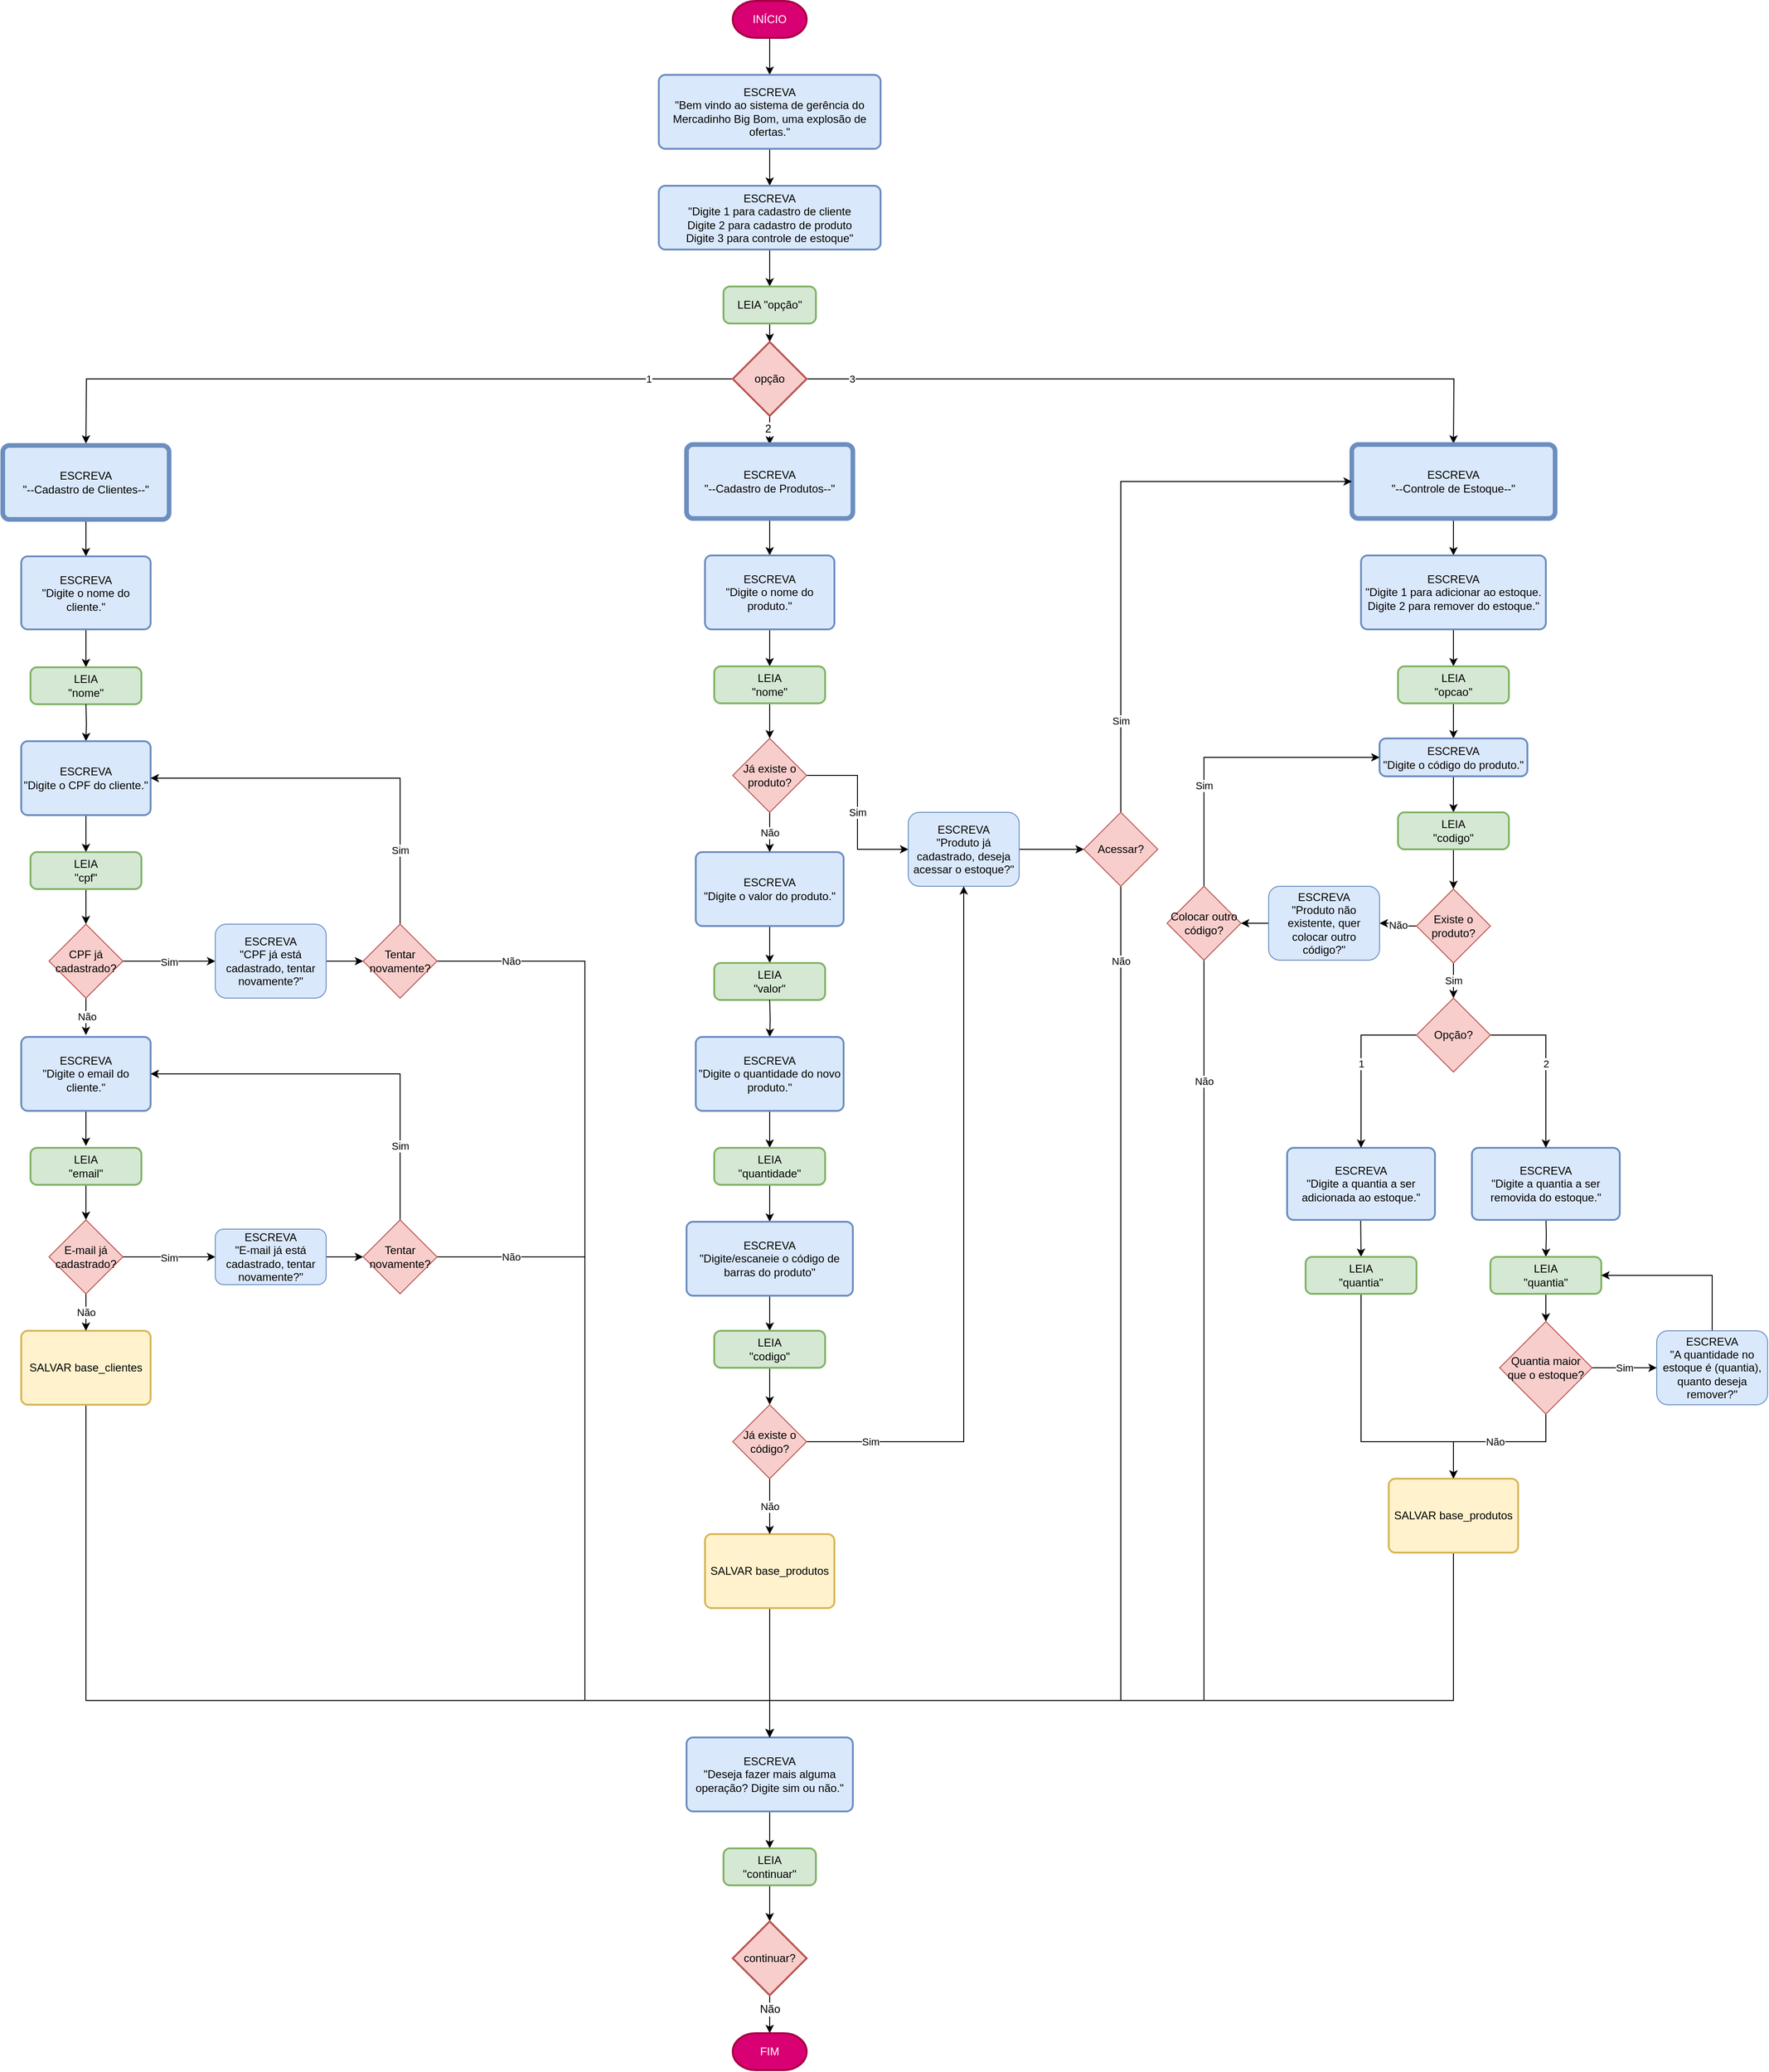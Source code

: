 <mxfile version="12.9.11" type="github"><diagram id="C5RBs43oDa-KdzZeNtuy" name="Page-1"><mxGraphModel dx="3129" dy="794" grid="1" gridSize="10" guides="1" tooltips="1" connect="1" arrows="1" fold="1" page="1" pageScale="1" pageWidth="827" pageHeight="1169" background="#ffffff" math="0" shadow="0"><root><mxCell id="WIyWlLk6GJQsqaUBKTNV-0"/><mxCell id="WIyWlLk6GJQsqaUBKTNV-1" parent="WIyWlLk6GJQsqaUBKTNV-0"/><mxCell id="BVoDwXo_lcOtMgnXCkZF-5" style="edgeStyle=orthogonalEdgeStyle;rounded=0;orthogonalLoop=1;jettySize=auto;html=1;entryX=0.5;entryY=0;entryDx=0;entryDy=0;" parent="WIyWlLk6GJQsqaUBKTNV-1" source="BVoDwXo_lcOtMgnXCkZF-3" target="BVoDwXo_lcOtMgnXCkZF-4" edge="1"><mxGeometry relative="1" as="geometry"/></mxCell><mxCell id="BVoDwXo_lcOtMgnXCkZF-3" value="INÍCIO" style="strokeWidth=2;html=1;shape=mxgraph.flowchart.terminator;whiteSpace=wrap;fillColor=#d80073;strokeColor=#A50040;fontColor=#ffffff;" parent="WIyWlLk6GJQsqaUBKTNV-1" vertex="1"><mxGeometry x="320" y="1" width="80" height="40" as="geometry"/></mxCell><mxCell id="BVoDwXo_lcOtMgnXCkZF-7" style="edgeStyle=orthogonalEdgeStyle;rounded=0;orthogonalLoop=1;jettySize=auto;html=1;" parent="WIyWlLk6GJQsqaUBKTNV-1" source="BVoDwXo_lcOtMgnXCkZF-4" target="BVoDwXo_lcOtMgnXCkZF-6" edge="1"><mxGeometry relative="1" as="geometry"/></mxCell><mxCell id="BVoDwXo_lcOtMgnXCkZF-4" value="ESCREVA&lt;br&gt;&quot;Bem vindo ao sistema de gerência do Mercadinho Big Bom, uma explosão de ofertas.&quot;" style="rounded=1;whiteSpace=wrap;html=1;absoluteArcSize=1;arcSize=14;strokeWidth=2;fillColor=#dae8fc;strokeColor=#6c8ebf;" parent="WIyWlLk6GJQsqaUBKTNV-1" vertex="1"><mxGeometry x="240" y="81" width="240" height="80" as="geometry"/></mxCell><mxCell id="BVoDwXo_lcOtMgnXCkZF-12" style="edgeStyle=orthogonalEdgeStyle;rounded=0;orthogonalLoop=1;jettySize=auto;html=1;entryX=0.5;entryY=0;entryDx=0;entryDy=0;" parent="WIyWlLk6GJQsqaUBKTNV-1" source="BVoDwXo_lcOtMgnXCkZF-6" target="BVoDwXo_lcOtMgnXCkZF-9" edge="1"><mxGeometry relative="1" as="geometry"/></mxCell><mxCell id="BVoDwXo_lcOtMgnXCkZF-6" value="ESCREVA&lt;br&gt;&quot;Digite 1 para cadastro de cliente&lt;br&gt;Digite 2 para cadastro de produto&lt;br&gt;Digite 3 para controle de estoque&quot;" style="rounded=1;whiteSpace=wrap;html=1;absoluteArcSize=1;arcSize=14;strokeWidth=2;fillColor=#dae8fc;strokeColor=#6c8ebf;" parent="WIyWlLk6GJQsqaUBKTNV-1" vertex="1"><mxGeometry x="240" y="201" width="240" height="69" as="geometry"/></mxCell><mxCell id="BVoDwXo_lcOtMgnXCkZF-13" style="edgeStyle=orthogonalEdgeStyle;rounded=0;orthogonalLoop=1;jettySize=auto;html=1;" parent="WIyWlLk6GJQsqaUBKTNV-1" source="BVoDwXo_lcOtMgnXCkZF-9" target="BVoDwXo_lcOtMgnXCkZF-11" edge="1"><mxGeometry relative="1" as="geometry"/></mxCell><mxCell id="BVoDwXo_lcOtMgnXCkZF-9" value="LEIA &quot;opção&quot;" style="rounded=1;whiteSpace=wrap;html=1;absoluteArcSize=1;arcSize=14;strokeWidth=2;fillColor=#d5e8d4;strokeColor=#82b366;" parent="WIyWlLk6GJQsqaUBKTNV-1" vertex="1"><mxGeometry x="310" y="310" width="100" height="40" as="geometry"/></mxCell><mxCell id="BVoDwXo_lcOtMgnXCkZF-18" style="edgeStyle=orthogonalEdgeStyle;rounded=0;orthogonalLoop=1;jettySize=auto;html=1;entryX=0.5;entryY=0;entryDx=0;entryDy=0;" parent="WIyWlLk6GJQsqaUBKTNV-1" source="BVoDwXo_lcOtMgnXCkZF-11" target="BVoDwXo_lcOtMgnXCkZF-16" edge="1"><mxGeometry relative="1" as="geometry"/></mxCell><mxCell id="aIWWECX-YyNo6HcK_Kjw-95" value="3" style="edgeStyle=orthogonalEdgeStyle;rounded=0;orthogonalLoop=1;jettySize=auto;html=1;exitX=1;exitY=0.5;exitDx=0;exitDy=0;exitPerimeter=0;" parent="WIyWlLk6GJQsqaUBKTNV-1" source="BVoDwXo_lcOtMgnXCkZF-11" edge="1"><mxGeometry x="-0.87" relative="1" as="geometry"><mxPoint x="1100" y="480.0" as="targetPoint"/><mxPoint x="-1" as="offset"/></mxGeometry></mxCell><mxCell id="aIWWECX-YyNo6HcK_Kjw-96" value="1" style="edgeStyle=orthogonalEdgeStyle;rounded=0;orthogonalLoop=1;jettySize=auto;html=1;exitX=0;exitY=0.5;exitDx=0;exitDy=0;exitPerimeter=0;" parent="WIyWlLk6GJQsqaUBKTNV-1" source="BVoDwXo_lcOtMgnXCkZF-11" edge="1"><mxGeometry x="-0.766" relative="1" as="geometry"><mxPoint x="-380.0" y="480.0" as="targetPoint"/><mxPoint x="-1" as="offset"/></mxGeometry></mxCell><mxCell id="BVoDwXo_lcOtMgnXCkZF-11" value="opção" style="strokeWidth=2;html=1;shape=mxgraph.flowchart.decision;whiteSpace=wrap;fillColor=#f8cecc;strokeColor=#b85450;" parent="WIyWlLk6GJQsqaUBKTNV-1" vertex="1"><mxGeometry x="320" y="370" width="80" height="80" as="geometry"/></mxCell><mxCell id="BVoDwXo_lcOtMgnXCkZF-27" style="edgeStyle=orthogonalEdgeStyle;rounded=0;orthogonalLoop=1;jettySize=auto;html=1;entryX=0.5;entryY=0;entryDx=0;entryDy=0;" parent="WIyWlLk6GJQsqaUBKTNV-1" source="BVoDwXo_lcOtMgnXCkZF-15" target="BVoDwXo_lcOtMgnXCkZF-26" edge="1"><mxGeometry relative="1" as="geometry"/></mxCell><mxCell id="BVoDwXo_lcOtMgnXCkZF-15" value="ESCREVA&lt;br&gt;&quot;--Cadastro de Clientes--&quot;" style="rounded=1;whiteSpace=wrap;html=1;absoluteArcSize=1;arcSize=14;strokeWidth=5;fillColor=#dae8fc;strokeColor=#6c8ebf;" parent="WIyWlLk6GJQsqaUBKTNV-1" vertex="1"><mxGeometry x="-470" y="482" width="180" height="80" as="geometry"/></mxCell><mxCell id="BVoDwXo_lcOtMgnXCkZF-61" style="edgeStyle=orthogonalEdgeStyle;rounded=0;orthogonalLoop=1;jettySize=auto;html=1;" parent="WIyWlLk6GJQsqaUBKTNV-1" source="BVoDwXo_lcOtMgnXCkZF-16" target="BVoDwXo_lcOtMgnXCkZF-60" edge="1"><mxGeometry relative="1" as="geometry"/></mxCell><mxCell id="BVoDwXo_lcOtMgnXCkZF-16" value="ESCREVA&lt;br&gt;&quot;--Cadastro de Produtos--&quot;" style="rounded=1;whiteSpace=wrap;html=1;absoluteArcSize=1;arcSize=14;strokeWidth=5;fillColor=#dae8fc;strokeColor=#6c8ebf;" parent="WIyWlLk6GJQsqaUBKTNV-1" vertex="1"><mxGeometry x="270" y="481" width="180" height="80" as="geometry"/></mxCell><mxCell id="BVoDwXo_lcOtMgnXCkZF-83" style="edgeStyle=orthogonalEdgeStyle;rounded=0;orthogonalLoop=1;jettySize=auto;html=1;entryX=0.5;entryY=0;entryDx=0;entryDy=0;" parent="WIyWlLk6GJQsqaUBKTNV-1" source="BVoDwXo_lcOtMgnXCkZF-17" target="BVoDwXo_lcOtMgnXCkZF-82" edge="1"><mxGeometry relative="1" as="geometry"/></mxCell><mxCell id="BVoDwXo_lcOtMgnXCkZF-17" value="ESCREVA&lt;br&gt;&quot;--Controle de Estoque--&quot;" style="rounded=1;whiteSpace=wrap;html=1;absoluteArcSize=1;arcSize=14;strokeWidth=5;fillColor=#dae8fc;strokeColor=#6c8ebf;" parent="WIyWlLk6GJQsqaUBKTNV-1" vertex="1"><mxGeometry x="990" y="481" width="220" height="80" as="geometry"/></mxCell><mxCell id="BVoDwXo_lcOtMgnXCkZF-24" value="2" style="text;html=1;align=center;verticalAlign=middle;resizable=0;points=[];labelBackgroundColor=#ffffff;" parent="WIyWlLk6GJQsqaUBKTNV-1" vertex="1" connectable="0"><mxGeometry x="450" y="441" as="geometry"><mxPoint x="-92.41" y="23" as="offset"/></mxGeometry></mxCell><mxCell id="BVoDwXo_lcOtMgnXCkZF-29" style="edgeStyle=orthogonalEdgeStyle;rounded=0;orthogonalLoop=1;jettySize=auto;html=1;entryX=0.5;entryY=0;entryDx=0;entryDy=0;" parent="WIyWlLk6GJQsqaUBKTNV-1" source="BVoDwXo_lcOtMgnXCkZF-26" target="BVoDwXo_lcOtMgnXCkZF-28" edge="1"><mxGeometry relative="1" as="geometry"/></mxCell><mxCell id="BVoDwXo_lcOtMgnXCkZF-26" value="ESCREVA&lt;br&gt;&quot;Digite o nome do cliente.&quot;" style="rounded=1;whiteSpace=wrap;html=1;absoluteArcSize=1;arcSize=14;strokeWidth=2;fillColor=#dae8fc;strokeColor=#6c8ebf;" parent="WIyWlLk6GJQsqaUBKTNV-1" vertex="1"><mxGeometry x="-450" y="602" width="140" height="79" as="geometry"/></mxCell><mxCell id="BVoDwXo_lcOtMgnXCkZF-28" value="LEIA&lt;br&gt;&quot;nome&quot;" style="rounded=1;whiteSpace=wrap;html=1;absoluteArcSize=1;arcSize=14;strokeWidth=2;fillColor=#d5e8d4;strokeColor=#82b366;" parent="WIyWlLk6GJQsqaUBKTNV-1" vertex="1"><mxGeometry x="-440" y="722" width="120" height="40" as="geometry"/></mxCell><mxCell id="BVoDwXo_lcOtMgnXCkZF-37" style="edgeStyle=orthogonalEdgeStyle;rounded=0;orthogonalLoop=1;jettySize=auto;html=1;entryX=0.5;entryY=0;entryDx=0;entryDy=0;" parent="WIyWlLk6GJQsqaUBKTNV-1" target="BVoDwXo_lcOtMgnXCkZF-39" edge="1"><mxGeometry relative="1" as="geometry"><mxPoint x="-380" y="762" as="sourcePoint"/></mxGeometry></mxCell><mxCell id="BVoDwXo_lcOtMgnXCkZF-38" style="edgeStyle=orthogonalEdgeStyle;rounded=0;orthogonalLoop=1;jettySize=auto;html=1;entryX=0.5;entryY=0;entryDx=0;entryDy=0;" parent="WIyWlLk6GJQsqaUBKTNV-1" source="BVoDwXo_lcOtMgnXCkZF-39" target="BVoDwXo_lcOtMgnXCkZF-40" edge="1"><mxGeometry relative="1" as="geometry"/></mxCell><mxCell id="BVoDwXo_lcOtMgnXCkZF-39" value="ESCREVA&lt;br&gt;&quot;Digite o CPF do cliente.&quot;" style="rounded=1;whiteSpace=wrap;html=1;absoluteArcSize=1;arcSize=14;strokeWidth=2;fillColor=#dae8fc;strokeColor=#6c8ebf;" parent="WIyWlLk6GJQsqaUBKTNV-1" vertex="1"><mxGeometry x="-450" y="802" width="140" height="80" as="geometry"/></mxCell><mxCell id="aIWWECX-YyNo6HcK_Kjw-25" style="edgeStyle=orthogonalEdgeStyle;rounded=0;orthogonalLoop=1;jettySize=auto;html=1;exitX=0.5;exitY=1;exitDx=0;exitDy=0;entryX=0.5;entryY=0;entryDx=0;entryDy=0;" parent="WIyWlLk6GJQsqaUBKTNV-1" source="BVoDwXo_lcOtMgnXCkZF-40" target="aIWWECX-YyNo6HcK_Kjw-24" edge="1"><mxGeometry relative="1" as="geometry"/></mxCell><mxCell id="BVoDwXo_lcOtMgnXCkZF-40" value="LEIA&lt;br&gt;&quot;cpf&quot;" style="rounded=1;whiteSpace=wrap;html=1;absoluteArcSize=1;arcSize=14;strokeWidth=2;fillColor=#d5e8d4;strokeColor=#82b366;" parent="WIyWlLk6GJQsqaUBKTNV-1" vertex="1"><mxGeometry x="-440" y="922" width="120" height="40" as="geometry"/></mxCell><mxCell id="aIWWECX-YyNo6HcK_Kjw-42" style="edgeStyle=orthogonalEdgeStyle;rounded=0;orthogonalLoop=1;jettySize=auto;html=1;exitX=0.5;exitY=1;exitDx=0;exitDy=0;" parent="WIyWlLk6GJQsqaUBKTNV-1" source="BVoDwXo_lcOtMgnXCkZF-43" edge="1"><mxGeometry relative="1" as="geometry"><mxPoint x="-380" y="1240" as="targetPoint"/></mxGeometry></mxCell><mxCell id="BVoDwXo_lcOtMgnXCkZF-43" value="ESCREVA&lt;br&gt;&quot;Digite o email do cliente.&quot;" style="rounded=1;whiteSpace=wrap;html=1;absoluteArcSize=1;arcSize=14;strokeWidth=2;fillColor=#dae8fc;strokeColor=#6c8ebf;" parent="WIyWlLk6GJQsqaUBKTNV-1" vertex="1"><mxGeometry x="-450" y="1122" width="140" height="80" as="geometry"/></mxCell><mxCell id="aIWWECX-YyNo6HcK_Kjw-43" style="edgeStyle=orthogonalEdgeStyle;rounded=0;orthogonalLoop=1;jettySize=auto;html=1;exitX=0.5;exitY=1;exitDx=0;exitDy=0;entryX=0.5;entryY=0;entryDx=0;entryDy=0;" parent="WIyWlLk6GJQsqaUBKTNV-1" source="BVoDwXo_lcOtMgnXCkZF-44" target="aIWWECX-YyNo6HcK_Kjw-35" edge="1"><mxGeometry relative="1" as="geometry"/></mxCell><mxCell id="BVoDwXo_lcOtMgnXCkZF-44" value="LEIA&lt;br&gt;&quot;email&quot;" style="rounded=1;whiteSpace=wrap;html=1;absoluteArcSize=1;arcSize=14;strokeWidth=2;fillColor=#d5e8d4;strokeColor=#82b366;" parent="WIyWlLk6GJQsqaUBKTNV-1" vertex="1"><mxGeometry x="-440" y="1242" width="120" height="40" as="geometry"/></mxCell><mxCell id="BVoDwXo_lcOtMgnXCkZF-50" style="edgeStyle=orthogonalEdgeStyle;rounded=0;orthogonalLoop=1;jettySize=auto;html=1;entryX=0.5;entryY=0;entryDx=0;entryDy=0;" parent="WIyWlLk6GJQsqaUBKTNV-1" source="BVoDwXo_lcOtMgnXCkZF-47" target="BVoDwXo_lcOtMgnXCkZF-49" edge="1"><mxGeometry relative="1" as="geometry"/></mxCell><mxCell id="BVoDwXo_lcOtMgnXCkZF-47" value="ESCREVA&lt;br&gt;&quot;Deseja fazer mais alguma operação? Digite sim ou não.&quot;" style="rounded=1;whiteSpace=wrap;html=1;absoluteArcSize=1;arcSize=14;strokeWidth=2;fillColor=#dae8fc;strokeColor=#6c8ebf;" parent="WIyWlLk6GJQsqaUBKTNV-1" vertex="1"><mxGeometry x="270" y="1880" width="180" height="80" as="geometry"/></mxCell><mxCell id="BVoDwXo_lcOtMgnXCkZF-52" style="edgeStyle=orthogonalEdgeStyle;rounded=0;orthogonalLoop=1;jettySize=auto;html=1;exitX=0.5;exitY=1;exitDx=0;exitDy=0;" parent="WIyWlLk6GJQsqaUBKTNV-1" source="BVoDwXo_lcOtMgnXCkZF-49" target="BVoDwXo_lcOtMgnXCkZF-51" edge="1"><mxGeometry relative="1" as="geometry"><mxPoint x="350" y="2049" as="sourcePoint"/></mxGeometry></mxCell><mxCell id="BVoDwXo_lcOtMgnXCkZF-49" value="LEIA&lt;br&gt;&quot;continuar&quot;" style="rounded=1;whiteSpace=wrap;html=1;absoluteArcSize=1;arcSize=14;strokeWidth=2;fillColor=#d5e8d4;strokeColor=#82b366;" parent="WIyWlLk6GJQsqaUBKTNV-1" vertex="1"><mxGeometry x="310" y="2000" width="100" height="40" as="geometry"/></mxCell><mxCell id="BVoDwXo_lcOtMgnXCkZF-54" style="edgeStyle=orthogonalEdgeStyle;rounded=0;orthogonalLoop=1;jettySize=auto;html=1;entryX=0.5;entryY=0;entryDx=0;entryDy=0;entryPerimeter=0;" parent="WIyWlLk6GJQsqaUBKTNV-1" source="BVoDwXo_lcOtMgnXCkZF-51" target="BVoDwXo_lcOtMgnXCkZF-53" edge="1"><mxGeometry relative="1" as="geometry"/></mxCell><mxCell id="BVoDwXo_lcOtMgnXCkZF-55" value="Não" style="text;html=1;align=center;verticalAlign=middle;resizable=0;points=[];labelBackgroundColor=#ffffff;" parent="BVoDwXo_lcOtMgnXCkZF-54" vertex="1" connectable="0"><mxGeometry x="-0.26" y="2" relative="1" as="geometry"><mxPoint x="-2" as="offset"/></mxGeometry></mxCell><mxCell id="BVoDwXo_lcOtMgnXCkZF-51" value="continuar?" style="strokeWidth=2;html=1;shape=mxgraph.flowchart.decision;whiteSpace=wrap;fillColor=#f8cecc;strokeColor=#b85450;" parent="WIyWlLk6GJQsqaUBKTNV-1" vertex="1"><mxGeometry x="320" y="2079" width="80" height="80" as="geometry"/></mxCell><mxCell id="BVoDwXo_lcOtMgnXCkZF-53" value="FIM" style="strokeWidth=2;html=1;shape=mxgraph.flowchart.terminator;whiteSpace=wrap;fillColor=#d80073;strokeColor=#A50040;fontColor=#ffffff;" parent="WIyWlLk6GJQsqaUBKTNV-1" vertex="1"><mxGeometry x="320" y="2200" width="80" height="40" as="geometry"/></mxCell><mxCell id="BVoDwXo_lcOtMgnXCkZF-63" style="edgeStyle=orthogonalEdgeStyle;rounded=0;orthogonalLoop=1;jettySize=auto;html=1;entryX=0.5;entryY=0;entryDx=0;entryDy=0;" parent="WIyWlLk6GJQsqaUBKTNV-1" source="BVoDwXo_lcOtMgnXCkZF-60" target="BVoDwXo_lcOtMgnXCkZF-62" edge="1"><mxGeometry relative="1" as="geometry"/></mxCell><mxCell id="BVoDwXo_lcOtMgnXCkZF-60" value="ESCREVA&lt;br&gt;&quot;Digite o nome do produto.&quot;" style="rounded=1;whiteSpace=wrap;html=1;absoluteArcSize=1;arcSize=14;strokeWidth=2;fillColor=#dae8fc;strokeColor=#6c8ebf;" parent="WIyWlLk6GJQsqaUBKTNV-1" vertex="1"><mxGeometry x="290" y="601" width="140" height="80" as="geometry"/></mxCell><mxCell id="aIWWECX-YyNo6HcK_Kjw-4" style="edgeStyle=orthogonalEdgeStyle;rounded=0;orthogonalLoop=1;jettySize=auto;html=1;exitX=0.5;exitY=1;exitDx=0;exitDy=0;entryX=0.5;entryY=0;entryDx=0;entryDy=0;" parent="WIyWlLk6GJQsqaUBKTNV-1" source="BVoDwXo_lcOtMgnXCkZF-62" target="aIWWECX-YyNo6HcK_Kjw-0" edge="1"><mxGeometry relative="1" as="geometry"/></mxCell><mxCell id="BVoDwXo_lcOtMgnXCkZF-62" value="LEIA&lt;br&gt;&quot;nome&quot;" style="rounded=1;whiteSpace=wrap;html=1;absoluteArcSize=1;arcSize=14;strokeWidth=2;fillColor=#d5e8d4;strokeColor=#82b366;" parent="WIyWlLk6GJQsqaUBKTNV-1" vertex="1"><mxGeometry x="300" y="721" width="120" height="40" as="geometry"/></mxCell><mxCell id="BVoDwXo_lcOtMgnXCkZF-64" style="edgeStyle=orthogonalEdgeStyle;rounded=0;orthogonalLoop=1;jettySize=auto;html=1;entryX=0.5;entryY=0;entryDx=0;entryDy=0;" parent="WIyWlLk6GJQsqaUBKTNV-1" source="BVoDwXo_lcOtMgnXCkZF-65" target="BVoDwXo_lcOtMgnXCkZF-66" edge="1"><mxGeometry relative="1" as="geometry"/></mxCell><mxCell id="BVoDwXo_lcOtMgnXCkZF-65" value="ESCREVA&lt;br&gt;&quot;Digite o valor do produto.&quot;" style="rounded=1;whiteSpace=wrap;html=1;absoluteArcSize=1;arcSize=14;strokeWidth=2;fillColor=#dae8fc;strokeColor=#6c8ebf;" parent="WIyWlLk6GJQsqaUBKTNV-1" vertex="1"><mxGeometry x="280" y="922" width="160" height="80" as="geometry"/></mxCell><mxCell id="BVoDwXo_lcOtMgnXCkZF-66" value="LEIA&lt;br&gt;&quot;valor&quot;" style="rounded=1;whiteSpace=wrap;html=1;absoluteArcSize=1;arcSize=14;strokeWidth=2;fillColor=#d5e8d4;strokeColor=#82b366;" parent="WIyWlLk6GJQsqaUBKTNV-1" vertex="1"><mxGeometry x="300" y="1042" width="120" height="40" as="geometry"/></mxCell><mxCell id="BVoDwXo_lcOtMgnXCkZF-68" style="edgeStyle=orthogonalEdgeStyle;rounded=0;orthogonalLoop=1;jettySize=auto;html=1;entryX=0.5;entryY=0;entryDx=0;entryDy=0;" parent="WIyWlLk6GJQsqaUBKTNV-1" target="BVoDwXo_lcOtMgnXCkZF-70" edge="1"><mxGeometry relative="1" as="geometry"><mxPoint x="360" y="1082" as="sourcePoint"/></mxGeometry></mxCell><mxCell id="BVoDwXo_lcOtMgnXCkZF-69" style="edgeStyle=orthogonalEdgeStyle;rounded=0;orthogonalLoop=1;jettySize=auto;html=1;entryX=0.5;entryY=0;entryDx=0;entryDy=0;" parent="WIyWlLk6GJQsqaUBKTNV-1" source="BVoDwXo_lcOtMgnXCkZF-70" target="BVoDwXo_lcOtMgnXCkZF-71" edge="1"><mxGeometry relative="1" as="geometry"/></mxCell><mxCell id="BVoDwXo_lcOtMgnXCkZF-70" value="ESCREVA&lt;br&gt;&quot;Digite o quantidade do novo produto.&quot;" style="rounded=1;whiteSpace=wrap;html=1;absoluteArcSize=1;arcSize=14;strokeWidth=2;fillColor=#dae8fc;strokeColor=#6c8ebf;" parent="WIyWlLk6GJQsqaUBKTNV-1" vertex="1"><mxGeometry x="280" y="1122" width="160" height="80" as="geometry"/></mxCell><mxCell id="BVoDwXo_lcOtMgnXCkZF-75" style="edgeStyle=orthogonalEdgeStyle;rounded=0;orthogonalLoop=1;jettySize=auto;html=1;" parent="WIyWlLk6GJQsqaUBKTNV-1" source="BVoDwXo_lcOtMgnXCkZF-71" target="BVoDwXo_lcOtMgnXCkZF-74" edge="1"><mxGeometry relative="1" as="geometry"/></mxCell><mxCell id="BVoDwXo_lcOtMgnXCkZF-71" value="LEIA&lt;br&gt;&quot;quantidade&quot;" style="rounded=1;whiteSpace=wrap;html=1;absoluteArcSize=1;arcSize=14;strokeWidth=2;fillColor=#d5e8d4;strokeColor=#82b366;" parent="WIyWlLk6GJQsqaUBKTNV-1" vertex="1"><mxGeometry x="300" y="1242" width="120" height="40" as="geometry"/></mxCell><mxCell id="aIWWECX-YyNo6HcK_Kjw-16" style="edgeStyle=orthogonalEdgeStyle;rounded=0;orthogonalLoop=1;jettySize=auto;html=1;exitX=0.5;exitY=1;exitDx=0;exitDy=0;entryX=0.5;entryY=0;entryDx=0;entryDy=0;" parent="WIyWlLk6GJQsqaUBKTNV-1" source="BVoDwXo_lcOtMgnXCkZF-74" target="BVoDwXo_lcOtMgnXCkZF-76" edge="1"><mxGeometry relative="1" as="geometry"/></mxCell><mxCell id="BVoDwXo_lcOtMgnXCkZF-74" value="ESCREVA&lt;br&gt;&quot;Digite/escaneie o código de barras do produto&quot;" style="rounded=1;whiteSpace=wrap;html=1;absoluteArcSize=1;arcSize=14;strokeWidth=2;fillColor=#dae8fc;strokeColor=#6c8ebf;" parent="WIyWlLk6GJQsqaUBKTNV-1" vertex="1"><mxGeometry x="270" y="1322" width="180" height="80" as="geometry"/></mxCell><mxCell id="aIWWECX-YyNo6HcK_Kjw-17" style="edgeStyle=orthogonalEdgeStyle;rounded=0;orthogonalLoop=1;jettySize=auto;html=1;exitX=0.5;exitY=1;exitDx=0;exitDy=0;" parent="WIyWlLk6GJQsqaUBKTNV-1" source="BVoDwXo_lcOtMgnXCkZF-76" target="aIWWECX-YyNo6HcK_Kjw-18" edge="1"><mxGeometry relative="1" as="geometry"><mxPoint x="360" y="1520" as="targetPoint"/></mxGeometry></mxCell><mxCell id="BVoDwXo_lcOtMgnXCkZF-76" value="LEIA&lt;br&gt;&quot;codigo&quot;" style="rounded=1;whiteSpace=wrap;html=1;absoluteArcSize=1;arcSize=14;strokeWidth=2;fillColor=#d5e8d4;strokeColor=#82b366;" parent="WIyWlLk6GJQsqaUBKTNV-1" vertex="1"><mxGeometry x="300" y="1440" width="120" height="40" as="geometry"/></mxCell><mxCell id="BVoDwXo_lcOtMgnXCkZF-85" style="edgeStyle=orthogonalEdgeStyle;rounded=0;orthogonalLoop=1;jettySize=auto;html=1;" parent="WIyWlLk6GJQsqaUBKTNV-1" source="BVoDwXo_lcOtMgnXCkZF-82" target="BVoDwXo_lcOtMgnXCkZF-84" edge="1"><mxGeometry relative="1" as="geometry"/></mxCell><mxCell id="BVoDwXo_lcOtMgnXCkZF-82" value="ESCREVA&lt;br&gt;&quot;Digite 1 para adicionar ao estoque.&lt;br&gt;Digite 2 para remover do estoque.&quot;" style="rounded=1;whiteSpace=wrap;html=1;absoluteArcSize=1;arcSize=14;strokeWidth=2;fillColor=#dae8fc;strokeColor=#6c8ebf;" parent="WIyWlLk6GJQsqaUBKTNV-1" vertex="1"><mxGeometry x="1000" y="601" width="200" height="80" as="geometry"/></mxCell><mxCell id="BVoDwXo_lcOtMgnXCkZF-89" style="edgeStyle=orthogonalEdgeStyle;rounded=0;orthogonalLoop=1;jettySize=auto;html=1;entryX=0.5;entryY=0;entryDx=0;entryDy=0;entryPerimeter=0;" parent="WIyWlLk6GJQsqaUBKTNV-1" source="BVoDwXo_lcOtMgnXCkZF-84" edge="1"><mxGeometry relative="1" as="geometry"><mxPoint x="1100" y="799" as="targetPoint"/></mxGeometry></mxCell><mxCell id="BVoDwXo_lcOtMgnXCkZF-84" value="LEIA&lt;br&gt;&quot;opcao&quot;" style="rounded=1;whiteSpace=wrap;html=1;absoluteArcSize=1;arcSize=14;strokeWidth=2;fillColor=#d5e8d4;strokeColor=#82b366;" parent="WIyWlLk6GJQsqaUBKTNV-1" vertex="1"><mxGeometry x="1040" y="721" width="120" height="40" as="geometry"/></mxCell><mxCell id="aIWWECX-YyNo6HcK_Kjw-67" style="edgeStyle=orthogonalEdgeStyle;rounded=0;orthogonalLoop=1;jettySize=auto;html=1;exitX=0.5;exitY=1;exitDx=0;exitDy=0;entryX=0.5;entryY=0;entryDx=0;entryDy=0;" parent="WIyWlLk6GJQsqaUBKTNV-1" source="BVoDwXo_lcOtMgnXCkZF-90" target="BVoDwXo_lcOtMgnXCkZF-97" edge="1"><mxGeometry relative="1" as="geometry"/></mxCell><mxCell id="BVoDwXo_lcOtMgnXCkZF-90" value="ESCREVA&lt;br&gt;&quot;Digite o código do produto.&quot;" style="rounded=1;whiteSpace=wrap;html=1;absoluteArcSize=1;arcSize=14;strokeWidth=2;fillColor=#dae8fc;strokeColor=#6c8ebf;" parent="WIyWlLk6GJQsqaUBKTNV-1" vertex="1"><mxGeometry x="1020" y="799" width="160" height="41" as="geometry"/></mxCell><mxCell id="aIWWECX-YyNo6HcK_Kjw-47" style="edgeStyle=orthogonalEdgeStyle;rounded=0;orthogonalLoop=1;jettySize=auto;html=1;exitX=0.5;exitY=1;exitDx=0;exitDy=0;entryX=0.5;entryY=0;entryDx=0;entryDy=0;" parent="WIyWlLk6GJQsqaUBKTNV-1" source="BVoDwXo_lcOtMgnXCkZF-97" target="aIWWECX-YyNo6HcK_Kjw-46" edge="1"><mxGeometry relative="1" as="geometry"/></mxCell><mxCell id="BVoDwXo_lcOtMgnXCkZF-97" value="LEIA&lt;br&gt;&quot;codigo&quot;" style="rounded=1;whiteSpace=wrap;html=1;absoluteArcSize=1;arcSize=14;strokeWidth=2;fillColor=#d5e8d4;strokeColor=#82b366;" parent="WIyWlLk6GJQsqaUBKTNV-1" vertex="1"><mxGeometry x="1040" y="879" width="120" height="40" as="geometry"/></mxCell><mxCell id="BVoDwXo_lcOtMgnXCkZF-108" style="edgeStyle=orthogonalEdgeStyle;rounded=0;orthogonalLoop=1;jettySize=auto;html=1;entryX=0.5;entryY=0;entryDx=0;entryDy=0;" parent="WIyWlLk6GJQsqaUBKTNV-1" target="BVoDwXo_lcOtMgnXCkZF-107" edge="1"><mxGeometry relative="1" as="geometry"><mxPoint x="999.5" y="1311" as="sourcePoint"/><mxPoint x="999.5" y="1351" as="targetPoint"/></mxGeometry></mxCell><mxCell id="BVoDwXo_lcOtMgnXCkZF-103" value="ESCREVA&lt;br&gt;&quot;Digite a quantia a ser adicionada&amp;nbsp;ao estoque.&quot;" style="rounded=1;whiteSpace=wrap;html=1;absoluteArcSize=1;arcSize=14;strokeWidth=2;fillColor=#dae8fc;strokeColor=#6c8ebf;" parent="WIyWlLk6GJQsqaUBKTNV-1" vertex="1"><mxGeometry x="920" y="1242" width="160" height="78" as="geometry"/></mxCell><mxCell id="BVoDwXo_lcOtMgnXCkZF-110" style="edgeStyle=orthogonalEdgeStyle;rounded=0;orthogonalLoop=1;jettySize=auto;html=1;entryX=0.5;entryY=0;entryDx=0;entryDy=0;" parent="WIyWlLk6GJQsqaUBKTNV-1" target="BVoDwXo_lcOtMgnXCkZF-109" edge="1"><mxGeometry relative="1" as="geometry"><mxPoint x="1200" y="1312" as="sourcePoint"/><mxPoint x="1200" y="1352" as="targetPoint"/></mxGeometry></mxCell><mxCell id="BVoDwXo_lcOtMgnXCkZF-105" value="ESCREVA&lt;br&gt;&quot;Digite a quantia a ser removida do estoque.&quot;" style="rounded=1;whiteSpace=wrap;html=1;absoluteArcSize=1;arcSize=14;strokeWidth=2;fillColor=#dae8fc;strokeColor=#6c8ebf;" parent="WIyWlLk6GJQsqaUBKTNV-1" vertex="1"><mxGeometry x="1120" y="1242" width="160" height="78" as="geometry"/></mxCell><mxCell id="aIWWECX-YyNo6HcK_Kjw-82" style="edgeStyle=orthogonalEdgeStyle;rounded=0;orthogonalLoop=1;jettySize=auto;html=1;exitX=0.5;exitY=1;exitDx=0;exitDy=0;entryX=0.5;entryY=0;entryDx=0;entryDy=0;" parent="WIyWlLk6GJQsqaUBKTNV-1" source="BVoDwXo_lcOtMgnXCkZF-107" target="BVoDwXo_lcOtMgnXCkZF-123" edge="1"><mxGeometry relative="1" as="geometry"><Array as="points"><mxPoint x="1000" y="1560"/><mxPoint x="1100" y="1560"/></Array></mxGeometry></mxCell><mxCell id="BVoDwXo_lcOtMgnXCkZF-107" value="LEIA&lt;br&gt;&quot;quantia&quot;" style="rounded=1;whiteSpace=wrap;html=1;absoluteArcSize=1;arcSize=14;strokeWidth=2;fillColor=#d5e8d4;strokeColor=#82b366;" parent="WIyWlLk6GJQsqaUBKTNV-1" vertex="1"><mxGeometry x="940" y="1360" width="120" height="40" as="geometry"/></mxCell><mxCell id="aIWWECX-YyNo6HcK_Kjw-83" style="edgeStyle=orthogonalEdgeStyle;rounded=0;orthogonalLoop=1;jettySize=auto;html=1;exitX=0.5;exitY=1;exitDx=0;exitDy=0;entryX=0.5;entryY=0;entryDx=0;entryDy=0;" parent="WIyWlLk6GJQsqaUBKTNV-1" source="BVoDwXo_lcOtMgnXCkZF-109" target="aIWWECX-YyNo6HcK_Kjw-75" edge="1"><mxGeometry relative="1" as="geometry"/></mxCell><mxCell id="BVoDwXo_lcOtMgnXCkZF-109" value="LEIA&lt;br&gt;&quot;quantia&quot;" style="rounded=1;whiteSpace=wrap;html=1;absoluteArcSize=1;arcSize=14;strokeWidth=2;fillColor=#d5e8d4;strokeColor=#82b366;" parent="WIyWlLk6GJQsqaUBKTNV-1" vertex="1"><mxGeometry x="1140" y="1360" width="120" height="40" as="geometry"/></mxCell><mxCell id="aIWWECX-YyNo6HcK_Kjw-85" style="edgeStyle=orthogonalEdgeStyle;rounded=0;orthogonalLoop=1;jettySize=auto;html=1;exitX=0.5;exitY=1;exitDx=0;exitDy=0;entryX=0.5;entryY=0;entryDx=0;entryDy=0;" parent="WIyWlLk6GJQsqaUBKTNV-1" source="BVoDwXo_lcOtMgnXCkZF-116" target="BVoDwXo_lcOtMgnXCkZF-47" edge="1"><mxGeometry relative="1" as="geometry"><Array as="points"><mxPoint x="-380" y="1840"/><mxPoint x="360" y="1840"/></Array></mxGeometry></mxCell><mxCell id="BVoDwXo_lcOtMgnXCkZF-116" value="SALVAR base_clientes" style="rounded=1;whiteSpace=wrap;html=1;absoluteArcSize=1;arcSize=14;strokeWidth=2;fillColor=#fff2cc;strokeColor=#d6b656;comic=0;" parent="WIyWlLk6GJQsqaUBKTNV-1" vertex="1"><mxGeometry x="-450" y="1440" width="140" height="80" as="geometry"/></mxCell><mxCell id="aIWWECX-YyNo6HcK_Kjw-88" style="edgeStyle=orthogonalEdgeStyle;rounded=0;orthogonalLoop=1;jettySize=auto;html=1;exitX=0.5;exitY=1;exitDx=0;exitDy=0;entryX=0.5;entryY=0;entryDx=0;entryDy=0;" parent="WIyWlLk6GJQsqaUBKTNV-1" source="BVoDwXo_lcOtMgnXCkZF-118" target="BVoDwXo_lcOtMgnXCkZF-47" edge="1"><mxGeometry relative="1" as="geometry"/></mxCell><mxCell id="BVoDwXo_lcOtMgnXCkZF-118" value="SALVAR base_produtos" style="rounded=1;whiteSpace=wrap;html=1;absoluteArcSize=1;arcSize=14;strokeWidth=2;fillColor=#fff2cc;strokeColor=#d6b656;" parent="WIyWlLk6GJQsqaUBKTNV-1" vertex="1"><mxGeometry x="290" y="1660" width="140" height="80" as="geometry"/></mxCell><mxCell id="aIWWECX-YyNo6HcK_Kjw-87" style="edgeStyle=orthogonalEdgeStyle;rounded=0;orthogonalLoop=1;jettySize=auto;html=1;exitX=0.5;exitY=1;exitDx=0;exitDy=0;" parent="WIyWlLk6GJQsqaUBKTNV-1" source="BVoDwXo_lcOtMgnXCkZF-123" edge="1"><mxGeometry relative="1" as="geometry"><mxPoint x="360" y="1880" as="targetPoint"/><Array as="points"><mxPoint x="1100" y="1840"/><mxPoint x="360" y="1840"/></Array></mxGeometry></mxCell><mxCell id="BVoDwXo_lcOtMgnXCkZF-123" value="SALVAR base_produtos" style="rounded=1;whiteSpace=wrap;html=1;absoluteArcSize=1;arcSize=14;strokeWidth=2;fillColor=#fff2cc;strokeColor=#d6b656;" parent="WIyWlLk6GJQsqaUBKTNV-1" vertex="1"><mxGeometry x="1030" y="1600" width="140" height="80" as="geometry"/></mxCell><mxCell id="aIWWECX-YyNo6HcK_Kjw-10" value="Sim" style="edgeStyle=orthogonalEdgeStyle;rounded=0;orthogonalLoop=1;jettySize=auto;html=1;exitX=1;exitY=0.5;exitDx=0;exitDy=0;entryX=0;entryY=0.5;entryDx=0;entryDy=0;" parent="WIyWlLk6GJQsqaUBKTNV-1" source="aIWWECX-YyNo6HcK_Kjw-0" target="aIWWECX-YyNo6HcK_Kjw-3" edge="1"><mxGeometry relative="1" as="geometry"/></mxCell><mxCell id="aIWWECX-YyNo6HcK_Kjw-13" value="Não" style="edgeStyle=orthogonalEdgeStyle;rounded=0;orthogonalLoop=1;jettySize=auto;html=1;exitX=0.5;exitY=1;exitDx=0;exitDy=0;entryX=0.5;entryY=0;entryDx=0;entryDy=0;" parent="WIyWlLk6GJQsqaUBKTNV-1" source="aIWWECX-YyNo6HcK_Kjw-0" target="BVoDwXo_lcOtMgnXCkZF-65" edge="1"><mxGeometry relative="1" as="geometry"/></mxCell><mxCell id="aIWWECX-YyNo6HcK_Kjw-0" value="Já existe o produto?" style="rhombus;whiteSpace=wrap;html=1;fillColor=#f8cecc;strokeColor=#b85450;" parent="WIyWlLk6GJQsqaUBKTNV-1" vertex="1"><mxGeometry x="320" y="799" width="80" height="80" as="geometry"/></mxCell><mxCell id="aIWWECX-YyNo6HcK_Kjw-9" style="edgeStyle=orthogonalEdgeStyle;rounded=0;orthogonalLoop=1;jettySize=auto;html=1;exitX=1;exitY=0.5;exitDx=0;exitDy=0;entryX=0;entryY=0.5;entryDx=0;entryDy=0;" parent="WIyWlLk6GJQsqaUBKTNV-1" source="aIWWECX-YyNo6HcK_Kjw-3" target="aIWWECX-YyNo6HcK_Kjw-7" edge="1"><mxGeometry relative="1" as="geometry"/></mxCell><mxCell id="aIWWECX-YyNo6HcK_Kjw-3" value="ESCREVA&lt;br&gt;&quot;Produto já cadastrado, deseja acessar o estoque?&quot;" style="rounded=1;whiteSpace=wrap;html=1;fillColor=#dae8fc;strokeColor=#6c8ebf;" parent="WIyWlLk6GJQsqaUBKTNV-1" vertex="1"><mxGeometry x="510" y="879" width="120" height="80" as="geometry"/></mxCell><mxCell id="aIWWECX-YyNo6HcK_Kjw-63" value="Sim" style="edgeStyle=orthogonalEdgeStyle;rounded=0;orthogonalLoop=1;jettySize=auto;html=1;exitX=0.5;exitY=0;exitDx=0;exitDy=0;entryX=0;entryY=0.5;entryDx=0;entryDy=0;" parent="WIyWlLk6GJQsqaUBKTNV-1" source="aIWWECX-YyNo6HcK_Kjw-7" target="BVoDwXo_lcOtMgnXCkZF-17" edge="1"><mxGeometry x="-0.674" relative="1" as="geometry"><mxPoint x="740" y="870" as="targetPoint"/><mxPoint as="offset"/></mxGeometry></mxCell><mxCell id="aIWWECX-YyNo6HcK_Kjw-89" value="Não" style="edgeStyle=orthogonalEdgeStyle;rounded=0;orthogonalLoop=1;jettySize=auto;html=1;exitX=0.5;exitY=1;exitDx=0;exitDy=0;" parent="WIyWlLk6GJQsqaUBKTNV-1" source="aIWWECX-YyNo6HcK_Kjw-7" target="BVoDwXo_lcOtMgnXCkZF-47" edge="1"><mxGeometry x="-0.876" relative="1" as="geometry"><mxPoint x="360" y="1887.059" as="targetPoint"/><Array as="points"><mxPoint x="740" y="1840"/><mxPoint x="360" y="1840"/></Array><mxPoint as="offset"/></mxGeometry></mxCell><mxCell id="aIWWECX-YyNo6HcK_Kjw-7" value="Acessar?" style="rhombus;whiteSpace=wrap;html=1;fillColor=#f8cecc;strokeColor=#b85450;" parent="WIyWlLk6GJQsqaUBKTNV-1" vertex="1"><mxGeometry x="700" y="879" width="80" height="80" as="geometry"/></mxCell><mxCell id="aIWWECX-YyNo6HcK_Kjw-21" value="Sim" style="edgeStyle=orthogonalEdgeStyle;rounded=0;orthogonalLoop=1;jettySize=auto;html=1;exitX=1;exitY=0.5;exitDx=0;exitDy=0;entryX=0.5;entryY=1;entryDx=0;entryDy=0;" parent="WIyWlLk6GJQsqaUBKTNV-1" source="aIWWECX-YyNo6HcK_Kjw-18" target="aIWWECX-YyNo6HcK_Kjw-3" edge="1"><mxGeometry x="-0.818" relative="1" as="geometry"><mxPoint x="-1" as="offset"/></mxGeometry></mxCell><mxCell id="aIWWECX-YyNo6HcK_Kjw-23" value="Não" style="edgeStyle=orthogonalEdgeStyle;rounded=0;orthogonalLoop=1;jettySize=auto;html=1;exitX=0.5;exitY=1;exitDx=0;exitDy=0;entryX=0.5;entryY=0;entryDx=0;entryDy=0;" parent="WIyWlLk6GJQsqaUBKTNV-1" source="aIWWECX-YyNo6HcK_Kjw-18" target="BVoDwXo_lcOtMgnXCkZF-118" edge="1"><mxGeometry relative="1" as="geometry"/></mxCell><mxCell id="aIWWECX-YyNo6HcK_Kjw-18" value="Já existe o código?" style="rhombus;whiteSpace=wrap;html=1;fillColor=#f8cecc;strokeColor=#b85450;" parent="WIyWlLk6GJQsqaUBKTNV-1" vertex="1"><mxGeometry x="320" y="1520" width="80" height="80" as="geometry"/></mxCell><mxCell id="aIWWECX-YyNo6HcK_Kjw-26" value="Sim" style="edgeStyle=orthogonalEdgeStyle;rounded=0;orthogonalLoop=1;jettySize=auto;html=1;exitX=1;exitY=0.5;exitDx=0;exitDy=0;" parent="WIyWlLk6GJQsqaUBKTNV-1" source="aIWWECX-YyNo6HcK_Kjw-24" edge="1"><mxGeometry relative="1" as="geometry"><mxPoint x="-240" y="1040" as="targetPoint"/></mxGeometry></mxCell><mxCell id="aIWWECX-YyNo6HcK_Kjw-34" value="Não" style="edgeStyle=orthogonalEdgeStyle;rounded=0;orthogonalLoop=1;jettySize=auto;html=1;exitX=0.5;exitY=1;exitDx=0;exitDy=0;" parent="WIyWlLk6GJQsqaUBKTNV-1" source="aIWWECX-YyNo6HcK_Kjw-24" edge="1"><mxGeometry relative="1" as="geometry"><mxPoint x="-380" y="1120" as="targetPoint"/></mxGeometry></mxCell><mxCell id="aIWWECX-YyNo6HcK_Kjw-24" value="CPF já cadastrado?" style="rhombus;whiteSpace=wrap;html=1;fillColor=#f8cecc;strokeColor=#b85450;" parent="WIyWlLk6GJQsqaUBKTNV-1" vertex="1"><mxGeometry x="-420" y="1000" width="80" height="80" as="geometry"/></mxCell><mxCell id="aIWWECX-YyNo6HcK_Kjw-31" style="edgeStyle=orthogonalEdgeStyle;rounded=0;orthogonalLoop=1;jettySize=auto;html=1;exitX=1;exitY=0.5;exitDx=0;exitDy=0;" parent="WIyWlLk6GJQsqaUBKTNV-1" source="aIWWECX-YyNo6HcK_Kjw-28" target="aIWWECX-YyNo6HcK_Kjw-32" edge="1"><mxGeometry relative="1" as="geometry"><mxPoint x="-80" y="1040" as="targetPoint"/></mxGeometry></mxCell><mxCell id="aIWWECX-YyNo6HcK_Kjw-28" value="ESCREVA&lt;br&gt;&quot;CPF já está cadastrado, tentar novamente?&quot;" style="rounded=1;whiteSpace=wrap;html=1;fillColor=#dae8fc;strokeColor=#6c8ebf;" parent="WIyWlLk6GJQsqaUBKTNV-1" vertex="1"><mxGeometry x="-240" y="1000" width="120" height="80" as="geometry"/></mxCell><mxCell id="aIWWECX-YyNo6HcK_Kjw-33" value="Sim" style="edgeStyle=orthogonalEdgeStyle;rounded=0;orthogonalLoop=1;jettySize=auto;html=1;exitX=0.5;exitY=0;exitDx=0;exitDy=0;entryX=1;entryY=0.5;entryDx=0;entryDy=0;" parent="WIyWlLk6GJQsqaUBKTNV-1" source="aIWWECX-YyNo6HcK_Kjw-32" target="BVoDwXo_lcOtMgnXCkZF-39" edge="1"><mxGeometry x="-0.626" relative="1" as="geometry"><mxPoint as="offset"/></mxGeometry></mxCell><mxCell id="aIWWECX-YyNo6HcK_Kjw-92" value="Não" style="edgeStyle=orthogonalEdgeStyle;rounded=0;orthogonalLoop=1;jettySize=auto;html=1;exitX=1;exitY=0.5;exitDx=0;exitDy=0;" parent="WIyWlLk6GJQsqaUBKTNV-1" source="aIWWECX-YyNo6HcK_Kjw-32" target="BVoDwXo_lcOtMgnXCkZF-47" edge="1"><mxGeometry x="-0.867" relative="1" as="geometry"><Array as="points"><mxPoint x="160" y="1040"/><mxPoint x="160" y="1840"/><mxPoint x="360" y="1840"/></Array><mxPoint as="offset"/></mxGeometry></mxCell><mxCell id="aIWWECX-YyNo6HcK_Kjw-32" value="Tentar novamente?" style="rhombus;whiteSpace=wrap;html=1;fillColor=#f8cecc;strokeColor=#b85450;" parent="WIyWlLk6GJQsqaUBKTNV-1" vertex="1"><mxGeometry x="-80" y="1000" width="80" height="80" as="geometry"/></mxCell><mxCell id="aIWWECX-YyNo6HcK_Kjw-38" value="Sim" style="edgeStyle=orthogonalEdgeStyle;rounded=0;orthogonalLoop=1;jettySize=auto;html=1;exitX=1;exitY=0.5;exitDx=0;exitDy=0;" parent="WIyWlLk6GJQsqaUBKTNV-1" source="aIWWECX-YyNo6HcK_Kjw-35" edge="1"><mxGeometry relative="1" as="geometry"><mxPoint x="-240" y="1360" as="targetPoint"/></mxGeometry></mxCell><mxCell id="aIWWECX-YyNo6HcK_Kjw-44" value="Não" style="edgeStyle=orthogonalEdgeStyle;rounded=0;orthogonalLoop=1;jettySize=auto;html=1;exitX=0.5;exitY=1;exitDx=0;exitDy=0;entryX=0.5;entryY=0;entryDx=0;entryDy=0;" parent="WIyWlLk6GJQsqaUBKTNV-1" source="aIWWECX-YyNo6HcK_Kjw-35" target="BVoDwXo_lcOtMgnXCkZF-116" edge="1"><mxGeometry relative="1" as="geometry"/></mxCell><mxCell id="aIWWECX-YyNo6HcK_Kjw-35" value="E-mail já cadastrado?" style="rhombus;whiteSpace=wrap;html=1;fillColor=#f8cecc;strokeColor=#b85450;" parent="WIyWlLk6GJQsqaUBKTNV-1" vertex="1"><mxGeometry x="-420" y="1320" width="80" height="80" as="geometry"/></mxCell><mxCell id="aIWWECX-YyNo6HcK_Kjw-40" style="edgeStyle=orthogonalEdgeStyle;rounded=0;orthogonalLoop=1;jettySize=auto;html=1;exitX=1;exitY=0.5;exitDx=0;exitDy=0;" parent="WIyWlLk6GJQsqaUBKTNV-1" source="aIWWECX-YyNo6HcK_Kjw-39" target="aIWWECX-YyNo6HcK_Kjw-41" edge="1"><mxGeometry relative="1" as="geometry"><mxPoint x="-80" y="1360" as="targetPoint"/></mxGeometry></mxCell><mxCell id="aIWWECX-YyNo6HcK_Kjw-39" value="ESCREVA&lt;br&gt;&quot;E-mail já está cadastrado, tentar novamente?&quot;" style="rounded=1;whiteSpace=wrap;html=1;fillColor=#dae8fc;strokeColor=#6c8ebf;" parent="WIyWlLk6GJQsqaUBKTNV-1" vertex="1"><mxGeometry x="-240" y="1330" width="120" height="60" as="geometry"/></mxCell><mxCell id="aIWWECX-YyNo6HcK_Kjw-45" value="Sim" style="edgeStyle=orthogonalEdgeStyle;rounded=0;orthogonalLoop=1;jettySize=auto;html=1;exitX=0.5;exitY=0;exitDx=0;exitDy=0;entryX=1;entryY=0.5;entryDx=0;entryDy=0;" parent="WIyWlLk6GJQsqaUBKTNV-1" source="aIWWECX-YyNo6HcK_Kjw-41" target="BVoDwXo_lcOtMgnXCkZF-43" edge="1"><mxGeometry x="-0.626" relative="1" as="geometry"><mxPoint as="offset"/></mxGeometry></mxCell><mxCell id="aIWWECX-YyNo6HcK_Kjw-94" value="Não" style="edgeStyle=orthogonalEdgeStyle;rounded=0;orthogonalLoop=1;jettySize=auto;html=1;exitX=1;exitY=0.5;exitDx=0;exitDy=0;" parent="WIyWlLk6GJQsqaUBKTNV-1" source="aIWWECX-YyNo6HcK_Kjw-41" target="BVoDwXo_lcOtMgnXCkZF-47" edge="1"><mxGeometry x="-0.818" relative="1" as="geometry"><Array as="points"><mxPoint x="160" y="1360"/><mxPoint x="160" y="1840"/><mxPoint x="360" y="1840"/></Array><mxPoint as="offset"/></mxGeometry></mxCell><mxCell id="aIWWECX-YyNo6HcK_Kjw-41" value="Tentar novamente?" style="rhombus;whiteSpace=wrap;html=1;fillColor=#f8cecc;strokeColor=#b85450;" parent="WIyWlLk6GJQsqaUBKTNV-1" vertex="1"><mxGeometry x="-80" y="1320" width="80" height="80" as="geometry"/></mxCell><mxCell id="aIWWECX-YyNo6HcK_Kjw-64" value="Sim" style="edgeStyle=orthogonalEdgeStyle;rounded=0;orthogonalLoop=1;jettySize=auto;html=1;exitX=0.5;exitY=1;exitDx=0;exitDy=0;entryX=0.5;entryY=0;entryDx=0;entryDy=0;" parent="WIyWlLk6GJQsqaUBKTNV-1" source="aIWWECX-YyNo6HcK_Kjw-46" target="aIWWECX-YyNo6HcK_Kjw-59" edge="1"><mxGeometry relative="1" as="geometry"/></mxCell><mxCell id="aIWWECX-YyNo6HcK_Kjw-68" value="Não" style="edgeStyle=orthogonalEdgeStyle;rounded=0;orthogonalLoop=1;jettySize=auto;html=1;exitX=0;exitY=0.5;exitDx=0;exitDy=0;entryX=1;entryY=0.5;entryDx=0;entryDy=0;" parent="WIyWlLk6GJQsqaUBKTNV-1" source="aIWWECX-YyNo6HcK_Kjw-46" target="aIWWECX-YyNo6HcK_Kjw-50" edge="1"><mxGeometry relative="1" as="geometry"/></mxCell><mxCell id="aIWWECX-YyNo6HcK_Kjw-46" value="Existe o produto?" style="rhombus;whiteSpace=wrap;html=1;fillColor=#f8cecc;strokeColor=#b85450;" parent="WIyWlLk6GJQsqaUBKTNV-1" vertex="1"><mxGeometry x="1060" y="962" width="80" height="80" as="geometry"/></mxCell><mxCell id="aIWWECX-YyNo6HcK_Kjw-70" style="edgeStyle=orthogonalEdgeStyle;rounded=0;orthogonalLoop=1;jettySize=auto;html=1;exitX=0;exitY=0.5;exitDx=0;exitDy=0;entryX=1;entryY=0.5;entryDx=0;entryDy=0;" parent="WIyWlLk6GJQsqaUBKTNV-1" source="aIWWECX-YyNo6HcK_Kjw-50" target="aIWWECX-YyNo6HcK_Kjw-69" edge="1"><mxGeometry relative="1" as="geometry"/></mxCell><mxCell id="aIWWECX-YyNo6HcK_Kjw-50" value="ESCREVA&lt;br&gt;&quot;Produto não existente, quer colocar outro código?&quot;" style="rounded=1;whiteSpace=wrap;html=1;fillColor=#dae8fc;strokeColor=#6c8ebf;" parent="WIyWlLk6GJQsqaUBKTNV-1" vertex="1"><mxGeometry x="900" y="959" width="120" height="80" as="geometry"/></mxCell><mxCell id="aIWWECX-YyNo6HcK_Kjw-60" value="2" style="edgeStyle=orthogonalEdgeStyle;rounded=0;orthogonalLoop=1;jettySize=auto;html=1;exitX=1;exitY=0.5;exitDx=0;exitDy=0;entryX=0.5;entryY=0;entryDx=0;entryDy=0;" parent="WIyWlLk6GJQsqaUBKTNV-1" source="aIWWECX-YyNo6HcK_Kjw-59" target="BVoDwXo_lcOtMgnXCkZF-105" edge="1"><mxGeometry relative="1" as="geometry"/></mxCell><mxCell id="aIWWECX-YyNo6HcK_Kjw-61" value="1" style="edgeStyle=orthogonalEdgeStyle;rounded=0;orthogonalLoop=1;jettySize=auto;html=1;exitX=0;exitY=0.5;exitDx=0;exitDy=0;entryX=0.5;entryY=0;entryDx=0;entryDy=0;" parent="WIyWlLk6GJQsqaUBKTNV-1" source="aIWWECX-YyNo6HcK_Kjw-59" target="BVoDwXo_lcOtMgnXCkZF-103" edge="1"><mxGeometry relative="1" as="geometry"/></mxCell><mxCell id="aIWWECX-YyNo6HcK_Kjw-59" value="Opção?" style="rhombus;whiteSpace=wrap;html=1;fillColor=#f8cecc;strokeColor=#b85450;" parent="WIyWlLk6GJQsqaUBKTNV-1" vertex="1"><mxGeometry x="1060" y="1080" width="80" height="80" as="geometry"/></mxCell><mxCell id="aIWWECX-YyNo6HcK_Kjw-71" value="Sim" style="edgeStyle=orthogonalEdgeStyle;rounded=0;orthogonalLoop=1;jettySize=auto;html=1;exitX=0.5;exitY=0;exitDx=0;exitDy=0;entryX=0;entryY=0.5;entryDx=0;entryDy=0;" parent="WIyWlLk6GJQsqaUBKTNV-1" source="aIWWECX-YyNo6HcK_Kjw-69" target="BVoDwXo_lcOtMgnXCkZF-90" edge="1"><mxGeometry x="-0.338" relative="1" as="geometry"><Array as="points"><mxPoint x="830" y="820"/></Array><mxPoint as="offset"/></mxGeometry></mxCell><mxCell id="aIWWECX-YyNo6HcK_Kjw-91" value="Não" style="edgeStyle=orthogonalEdgeStyle;rounded=0;orthogonalLoop=1;jettySize=auto;html=1;exitX=0.5;exitY=1;exitDx=0;exitDy=0;" parent="WIyWlLk6GJQsqaUBKTNV-1" source="aIWWECX-YyNo6HcK_Kjw-69" target="BVoDwXo_lcOtMgnXCkZF-47" edge="1"><mxGeometry x="-0.8" relative="1" as="geometry"><mxPoint x="360" y="1884.706" as="targetPoint"/><Array as="points"><mxPoint x="830" y="1840"/><mxPoint x="360" y="1840"/></Array><mxPoint as="offset"/></mxGeometry></mxCell><mxCell id="aIWWECX-YyNo6HcK_Kjw-69" value="Colocar outro código?" style="rhombus;whiteSpace=wrap;html=1;fillColor=#f8cecc;strokeColor=#b85450;" parent="WIyWlLk6GJQsqaUBKTNV-1" vertex="1"><mxGeometry x="790" y="959" width="80" height="80" as="geometry"/></mxCell><mxCell id="aIWWECX-YyNo6HcK_Kjw-76" value="Não" style="edgeStyle=orthogonalEdgeStyle;rounded=0;orthogonalLoop=1;jettySize=auto;html=1;exitX=0.5;exitY=1;exitDx=0;exitDy=0;entryX=0.5;entryY=0;entryDx=0;entryDy=0;" parent="WIyWlLk6GJQsqaUBKTNV-1" source="aIWWECX-YyNo6HcK_Kjw-75" target="BVoDwXo_lcOtMgnXCkZF-123" edge="1"><mxGeometry relative="1" as="geometry"><mxPoint x="1100" y="1590" as="targetPoint"/><Array as="points"><mxPoint x="1200" y="1560"/><mxPoint x="1100" y="1560"/></Array></mxGeometry></mxCell><mxCell id="aIWWECX-YyNo6HcK_Kjw-81" value="Sim" style="edgeStyle=orthogonalEdgeStyle;rounded=0;orthogonalLoop=1;jettySize=auto;html=1;exitX=1;exitY=0.5;exitDx=0;exitDy=0;entryX=0;entryY=0.5;entryDx=0;entryDy=0;" parent="WIyWlLk6GJQsqaUBKTNV-1" source="aIWWECX-YyNo6HcK_Kjw-75" target="aIWWECX-YyNo6HcK_Kjw-80" edge="1"><mxGeometry relative="1" as="geometry"/></mxCell><mxCell id="aIWWECX-YyNo6HcK_Kjw-75" value="Quantia maior que o estoque?" style="rhombus;whiteSpace=wrap;html=1;fillColor=#f8cecc;strokeColor=#b85450;" parent="WIyWlLk6GJQsqaUBKTNV-1" vertex="1"><mxGeometry x="1150" y="1430" width="100" height="100" as="geometry"/></mxCell><mxCell id="aIWWECX-YyNo6HcK_Kjw-84" style="edgeStyle=orthogonalEdgeStyle;rounded=0;orthogonalLoop=1;jettySize=auto;html=1;exitX=0.5;exitY=0;exitDx=0;exitDy=0;entryX=1;entryY=0.5;entryDx=0;entryDy=0;" parent="WIyWlLk6GJQsqaUBKTNV-1" source="aIWWECX-YyNo6HcK_Kjw-80" target="BVoDwXo_lcOtMgnXCkZF-109" edge="1"><mxGeometry relative="1" as="geometry"/></mxCell><mxCell id="aIWWECX-YyNo6HcK_Kjw-80" value="ESCREVA&lt;br&gt;&quot;A quantidade no estoque é (quantia), quanto deseja remover?&quot;" style="rounded=1;whiteSpace=wrap;html=1;fillColor=#dae8fc;strokeColor=#6c8ebf;" parent="WIyWlLk6GJQsqaUBKTNV-1" vertex="1"><mxGeometry x="1320" y="1440" width="120" height="80" as="geometry"/></mxCell></root></mxGraphModel></diagram></mxfile>